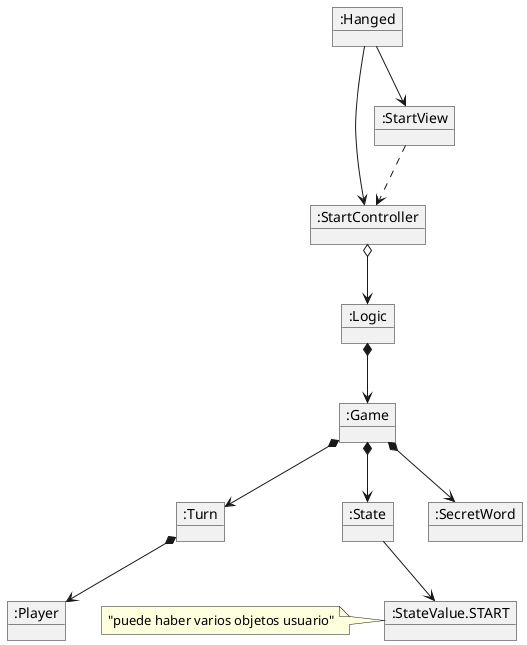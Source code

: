 @startuml
Object ":Hanged" as Hanged
Object ":Turn" as Turn
Object ":StartController" as StartController
Object ":Logic" as Logic
Object ":Game" as Game
Object ":State" as State
Object ":Player" as Player
Object ":StartView" as StartView
Object ":SecretWord" as SecretWord
Object ":StateValue.START" as StateValue



Hanged --> StartView
Hanged --> StartController
StartView ..> StartController
StartController o--> Logic
Logic *--> Game
Game *--> Turn
Game *--> State
Game *--> SecretWord
State --> StateValue
Turn *--> Player
note left: "puede haber varios objetos usuario"
@enduml

